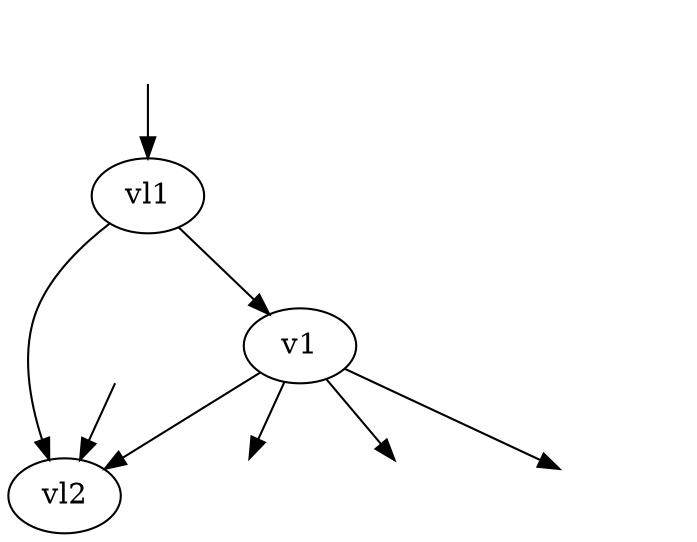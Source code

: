 digraph ir_ct{
    num = "-1/4*G^2*(-(-P(2,spenso::mink(4,python::mu7))-Q(6,spenso::mink(4,python::mu7)))+P(1,spenso::mink(4,python::mu7)))*(-P(2,spenso::mink(4,python::mu2))-Q(7,spenso::mink(4,python::mu2)))*(P(1,spenso::cind(0))*P(2,spenso::cind(0))-P(1,spenso::cind(1))*P(2,spenso::cind(1))-P(1,spenso::cind(2))*P(2,spenso::cind(2))-P(1,spenso::cind(3))*P(2,spenso::cind(3)))^-2*spenso::gamma(spenso::bis(4,python::tree_form_factor_spinor_1),spenso::bis(4,python::s5),spenso::mink(4,python::mu5))*spenso::gamma(spenso::bis(4,python::s1),spenso::bis(4,python::s2),spenso::mink(4,python::mu2))*spenso::gamma(spenso::bis(4,python::s2),spenso::bis(4,python::s3),spenso::mink(4,python::mu3))*spenso::gamma(spenso::bis(4,python::s3),spenso::bis(4,python::tree_form_factor_spinor_2),spenso::mink(4,python::mu4))*spenso::gamma(spenso::bis(4,python::s4),spenso::bis(4,python::s6),spenso::mink(4,python::mu7))*spenso::gamma(spenso::bis(4,python::s5),spenso::bis(4,python::s4),spenso::mink(4,python::mu6))*spenso::gamma(spenso::bis(4,python::s6),spenso::bis(4,hedge(1)),spenso::mink(4,python::mu1))*spenso::gamma(spenso::bis(4,hedge(2)),spenso::bis(4,python::s1),spenso::mink(4,python::mu1))*P(1,spenso::mink(4,python::mu3))*P(1,spenso::mink(4,python::mu5))*P(2,spenso::mink(4,python::mu4))*P(2,spenso::mink(4,python::mu6))";
    overall_factor = "1";
    projector = "-1/27*ee^3*spenso::CF*(P(1,spenso::mink(4,edge(5,1)))-P(3,spenso::mink(4,edge(5,1))))*(P(1,spenso::mink(4,edge(6,1)))-P(3,spenso::mink(4,edge(6,1)))-P(4,spenso::mink(4,edge(6,1))))*((P(1,spenso::cind(0))-P(3,spenso::cind(0)))^2-(P(1,spenso::cind(1))-P(3,spenso::cind(1)))^2-(P(1,spenso::cind(2))-P(3,spenso::cind(2)))^2-(P(1,spenso::cind(3))-P(3,spenso::cind(3)))^2)^-1*((P(1,spenso::cind(0))-P(3,spenso::cind(0))-P(4,spenso::cind(0)))^2-(P(1,spenso::cind(1))-P(3,spenso::cind(1))-P(4,spenso::cind(1)))^2-(P(1,spenso::cind(2))-P(3,spenso::cind(2))-P(4,spenso::cind(2)))^2-(P(1,spenso::cind(3))-P(3,spenso::cind(3))-P(4,spenso::cind(3)))^2)^-1*spenso::gamma(spenso::bis(4,python::tree_form_factor_spinor_2),spenso::bis(4,hedge(8)),spenso::mink(4,hedge(0)))*spenso::gamma(spenso::bis(4,hedge(5)),spenso::bis(4,python::tree_form_factor_spinor_1),spenso::mink(4,hedge(3)))*spenso::gamma(spenso::bis(4,hedge(7)),spenso::bis(4,hedge(6)),spenso::mink(4,hedge(4)))*spenso::gamma(spenso::bis(4,hedge(6)),spenso::bis(4,hedge(5)),spenso::mink(4,edge(5,1)))*spenso::gamma(spenso::bis(4,hedge(8)),spenso::bis(4,hedge(7)),spenso::mink(4,edge(6,1)))*u(1,spenso::bis(4,hedge(1)))*vbar(2,spenso::bis(4,hedge(2)))*ϵbar(0,spenso::mink(4,hedge(0)))*ϵbar(3,spenso::mink(4,hedge(3)))*ϵbar(4,spenso::mink(4,hedge(4)))";

	v1 [dod=-100 num="1"];
	vl1 [dod=-100 num="1"];
	vl2 [dod=-100 num="1"];
	exte0	 [style=invis];
	v1:0	-> exte0	 [id=0 source=0  dod=-100 is_dummy=false lmb_rep="P(1,a___)+P(2,a___)-P(3,a___)-P(4,a___)" mass="0" name=e0 num="1"];
	exte1	 [style=invis];
	exte1	-> vl1:1	 [id=1 sink=0  dod=-100 is_dummy=false lmb_rep="P(1,a___)" name=e1 num="1" particle="d"];
	exte2	 [style=invis];
	exte2	-> vl2:2	 [id=2 sink=0  dod=-100 is_dummy=false lmb_rep="P(2,a___)" name=e2 num="1" particle="d~"];
	exte3	 [style=invis];
	v1:3	-> exte3	 [id=3 source=1  dod=-100 is_dummy=false lmb_rep="P(3,a___)" mass="0" name=e3 num="1"];
	exte4	 [style=invis];
	v1:4	-> exte4	 [id=4 source=2  dod=-100 is_dummy=false lmb_rep="P(4,a___)" mass="0" name=e4 num="1"];
	vl1:7	-> v1:8	 [id=5 source=1 sink=4  dod=-100 is_dummy=false lmb_rep="P(1,a___)-K(0,a___)" name=e5 num="1" particle="d"];
	v1:5	-> vl2:6	 [id=6 source=3 sink=1  dod=-100 is_dummy=false lmb_rep="-P(2,a___)-K(0,a___)" name=e6 num="1" particle="d"];
	vl1:9	-> vl2:10	 [id=7 source=2 sink=2  dod=-100 is_dummy=false lmb_id=0 lmb_rep="K(0,a___)" name=e7 num="1" particle="g"];
}

